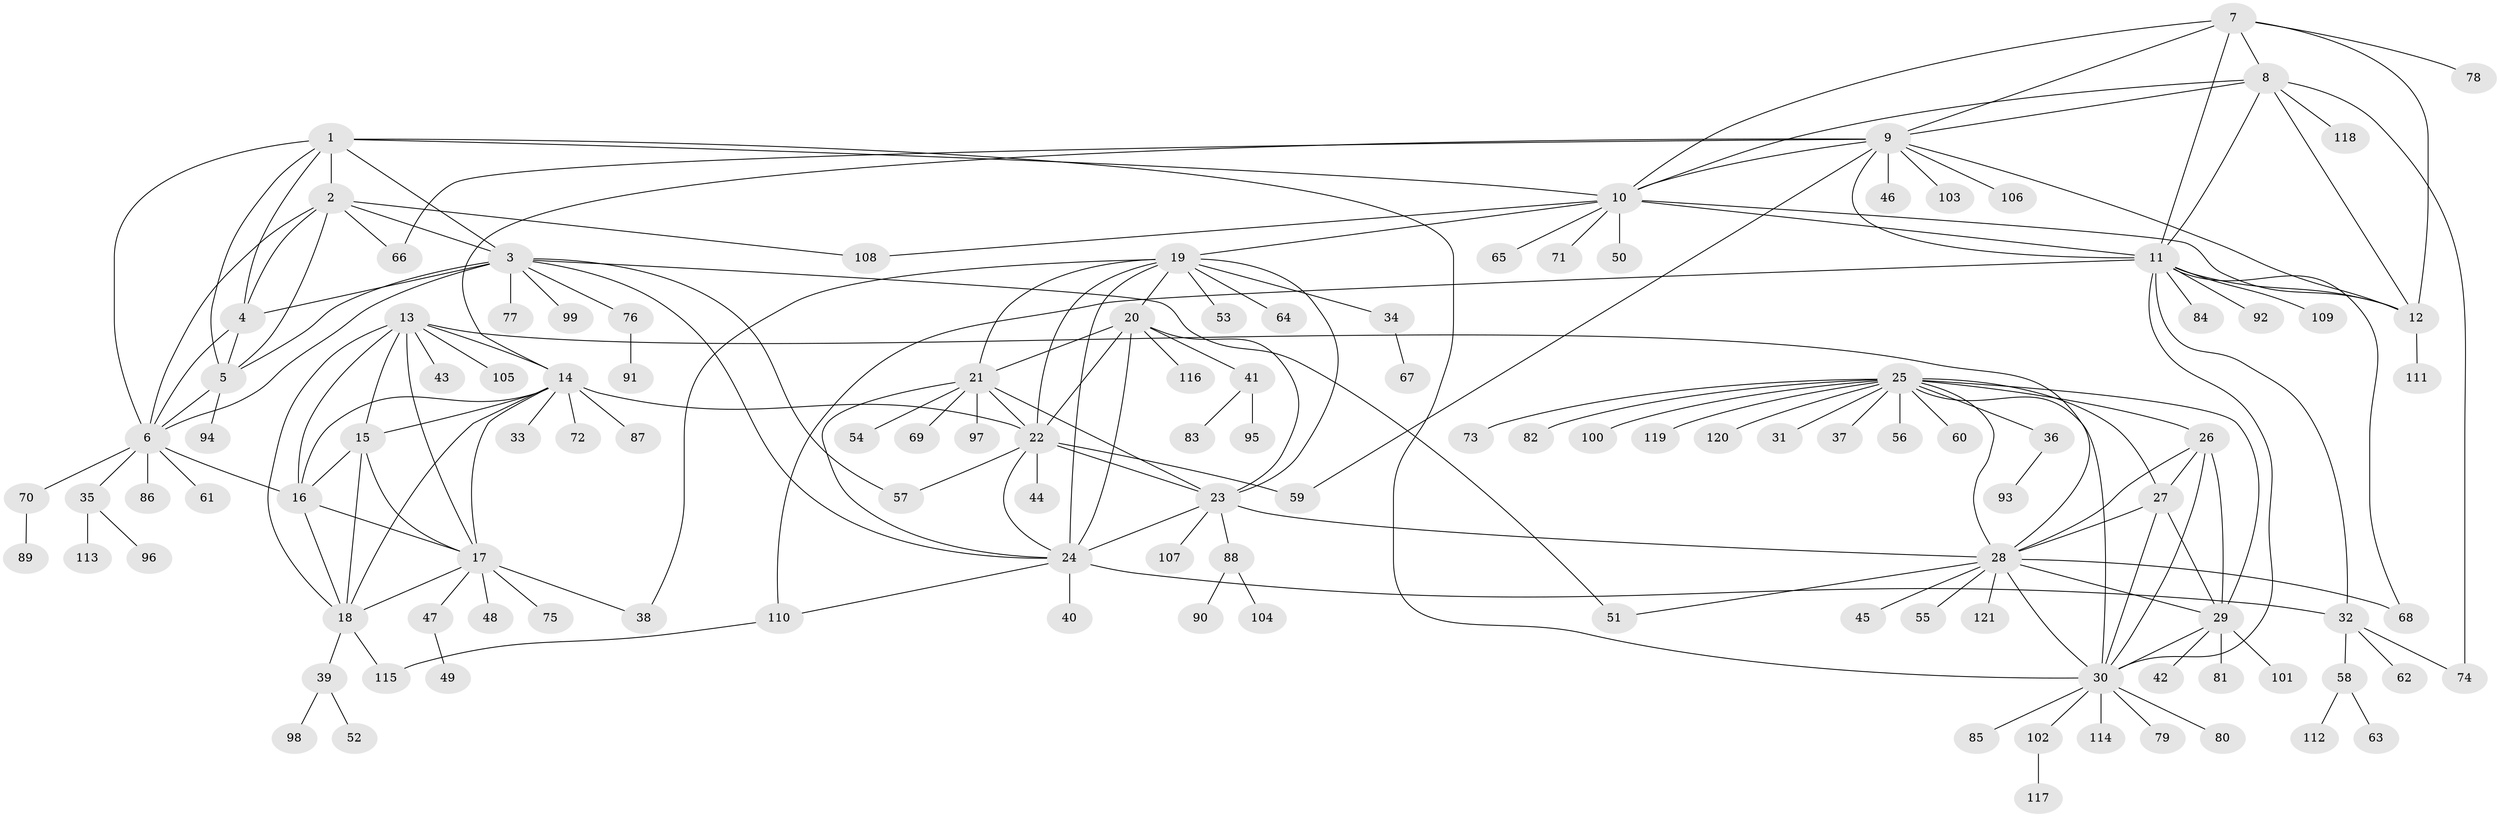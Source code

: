 // Generated by graph-tools (version 1.1) at 2025/37/03/09/25 02:37:28]
// undirected, 121 vertices, 187 edges
graph export_dot {
graph [start="1"]
  node [color=gray90,style=filled];
  1;
  2;
  3;
  4;
  5;
  6;
  7;
  8;
  9;
  10;
  11;
  12;
  13;
  14;
  15;
  16;
  17;
  18;
  19;
  20;
  21;
  22;
  23;
  24;
  25;
  26;
  27;
  28;
  29;
  30;
  31;
  32;
  33;
  34;
  35;
  36;
  37;
  38;
  39;
  40;
  41;
  42;
  43;
  44;
  45;
  46;
  47;
  48;
  49;
  50;
  51;
  52;
  53;
  54;
  55;
  56;
  57;
  58;
  59;
  60;
  61;
  62;
  63;
  64;
  65;
  66;
  67;
  68;
  69;
  70;
  71;
  72;
  73;
  74;
  75;
  76;
  77;
  78;
  79;
  80;
  81;
  82;
  83;
  84;
  85;
  86;
  87;
  88;
  89;
  90;
  91;
  92;
  93;
  94;
  95;
  96;
  97;
  98;
  99;
  100;
  101;
  102;
  103;
  104;
  105;
  106;
  107;
  108;
  109;
  110;
  111;
  112;
  113;
  114;
  115;
  116;
  117;
  118;
  119;
  120;
  121;
  1 -- 2;
  1 -- 3;
  1 -- 4;
  1 -- 5;
  1 -- 6;
  1 -- 10;
  1 -- 30;
  2 -- 3;
  2 -- 4;
  2 -- 5;
  2 -- 6;
  2 -- 66;
  2 -- 108;
  3 -- 4;
  3 -- 5;
  3 -- 6;
  3 -- 24;
  3 -- 51;
  3 -- 57;
  3 -- 76;
  3 -- 77;
  3 -- 99;
  4 -- 5;
  4 -- 6;
  5 -- 6;
  5 -- 94;
  6 -- 16;
  6 -- 35;
  6 -- 61;
  6 -- 70;
  6 -- 86;
  7 -- 8;
  7 -- 9;
  7 -- 10;
  7 -- 11;
  7 -- 12;
  7 -- 78;
  8 -- 9;
  8 -- 10;
  8 -- 11;
  8 -- 12;
  8 -- 74;
  8 -- 118;
  9 -- 10;
  9 -- 11;
  9 -- 12;
  9 -- 14;
  9 -- 46;
  9 -- 59;
  9 -- 66;
  9 -- 103;
  9 -- 106;
  10 -- 11;
  10 -- 12;
  10 -- 19;
  10 -- 50;
  10 -- 65;
  10 -- 71;
  10 -- 108;
  11 -- 12;
  11 -- 30;
  11 -- 32;
  11 -- 68;
  11 -- 84;
  11 -- 92;
  11 -- 109;
  11 -- 110;
  12 -- 111;
  13 -- 14;
  13 -- 15;
  13 -- 16;
  13 -- 17;
  13 -- 18;
  13 -- 28;
  13 -- 43;
  13 -- 105;
  14 -- 15;
  14 -- 16;
  14 -- 17;
  14 -- 18;
  14 -- 22;
  14 -- 33;
  14 -- 72;
  14 -- 87;
  15 -- 16;
  15 -- 17;
  15 -- 18;
  16 -- 17;
  16 -- 18;
  17 -- 18;
  17 -- 38;
  17 -- 47;
  17 -- 48;
  17 -- 75;
  18 -- 39;
  18 -- 115;
  19 -- 20;
  19 -- 21;
  19 -- 22;
  19 -- 23;
  19 -- 24;
  19 -- 34;
  19 -- 38;
  19 -- 53;
  19 -- 64;
  20 -- 21;
  20 -- 22;
  20 -- 23;
  20 -- 24;
  20 -- 41;
  20 -- 116;
  21 -- 22;
  21 -- 23;
  21 -- 24;
  21 -- 54;
  21 -- 69;
  21 -- 97;
  22 -- 23;
  22 -- 24;
  22 -- 44;
  22 -- 57;
  22 -- 59;
  23 -- 24;
  23 -- 28;
  23 -- 88;
  23 -- 107;
  24 -- 32;
  24 -- 40;
  24 -- 110;
  25 -- 26;
  25 -- 27;
  25 -- 28;
  25 -- 29;
  25 -- 30;
  25 -- 31;
  25 -- 36;
  25 -- 37;
  25 -- 56;
  25 -- 60;
  25 -- 73;
  25 -- 82;
  25 -- 100;
  25 -- 119;
  25 -- 120;
  26 -- 27;
  26 -- 28;
  26 -- 29;
  26 -- 30;
  27 -- 28;
  27 -- 29;
  27 -- 30;
  28 -- 29;
  28 -- 30;
  28 -- 45;
  28 -- 51;
  28 -- 55;
  28 -- 68;
  28 -- 121;
  29 -- 30;
  29 -- 42;
  29 -- 81;
  29 -- 101;
  30 -- 79;
  30 -- 80;
  30 -- 85;
  30 -- 102;
  30 -- 114;
  32 -- 58;
  32 -- 62;
  32 -- 74;
  34 -- 67;
  35 -- 96;
  35 -- 113;
  36 -- 93;
  39 -- 52;
  39 -- 98;
  41 -- 83;
  41 -- 95;
  47 -- 49;
  58 -- 63;
  58 -- 112;
  70 -- 89;
  76 -- 91;
  88 -- 90;
  88 -- 104;
  102 -- 117;
  110 -- 115;
}
